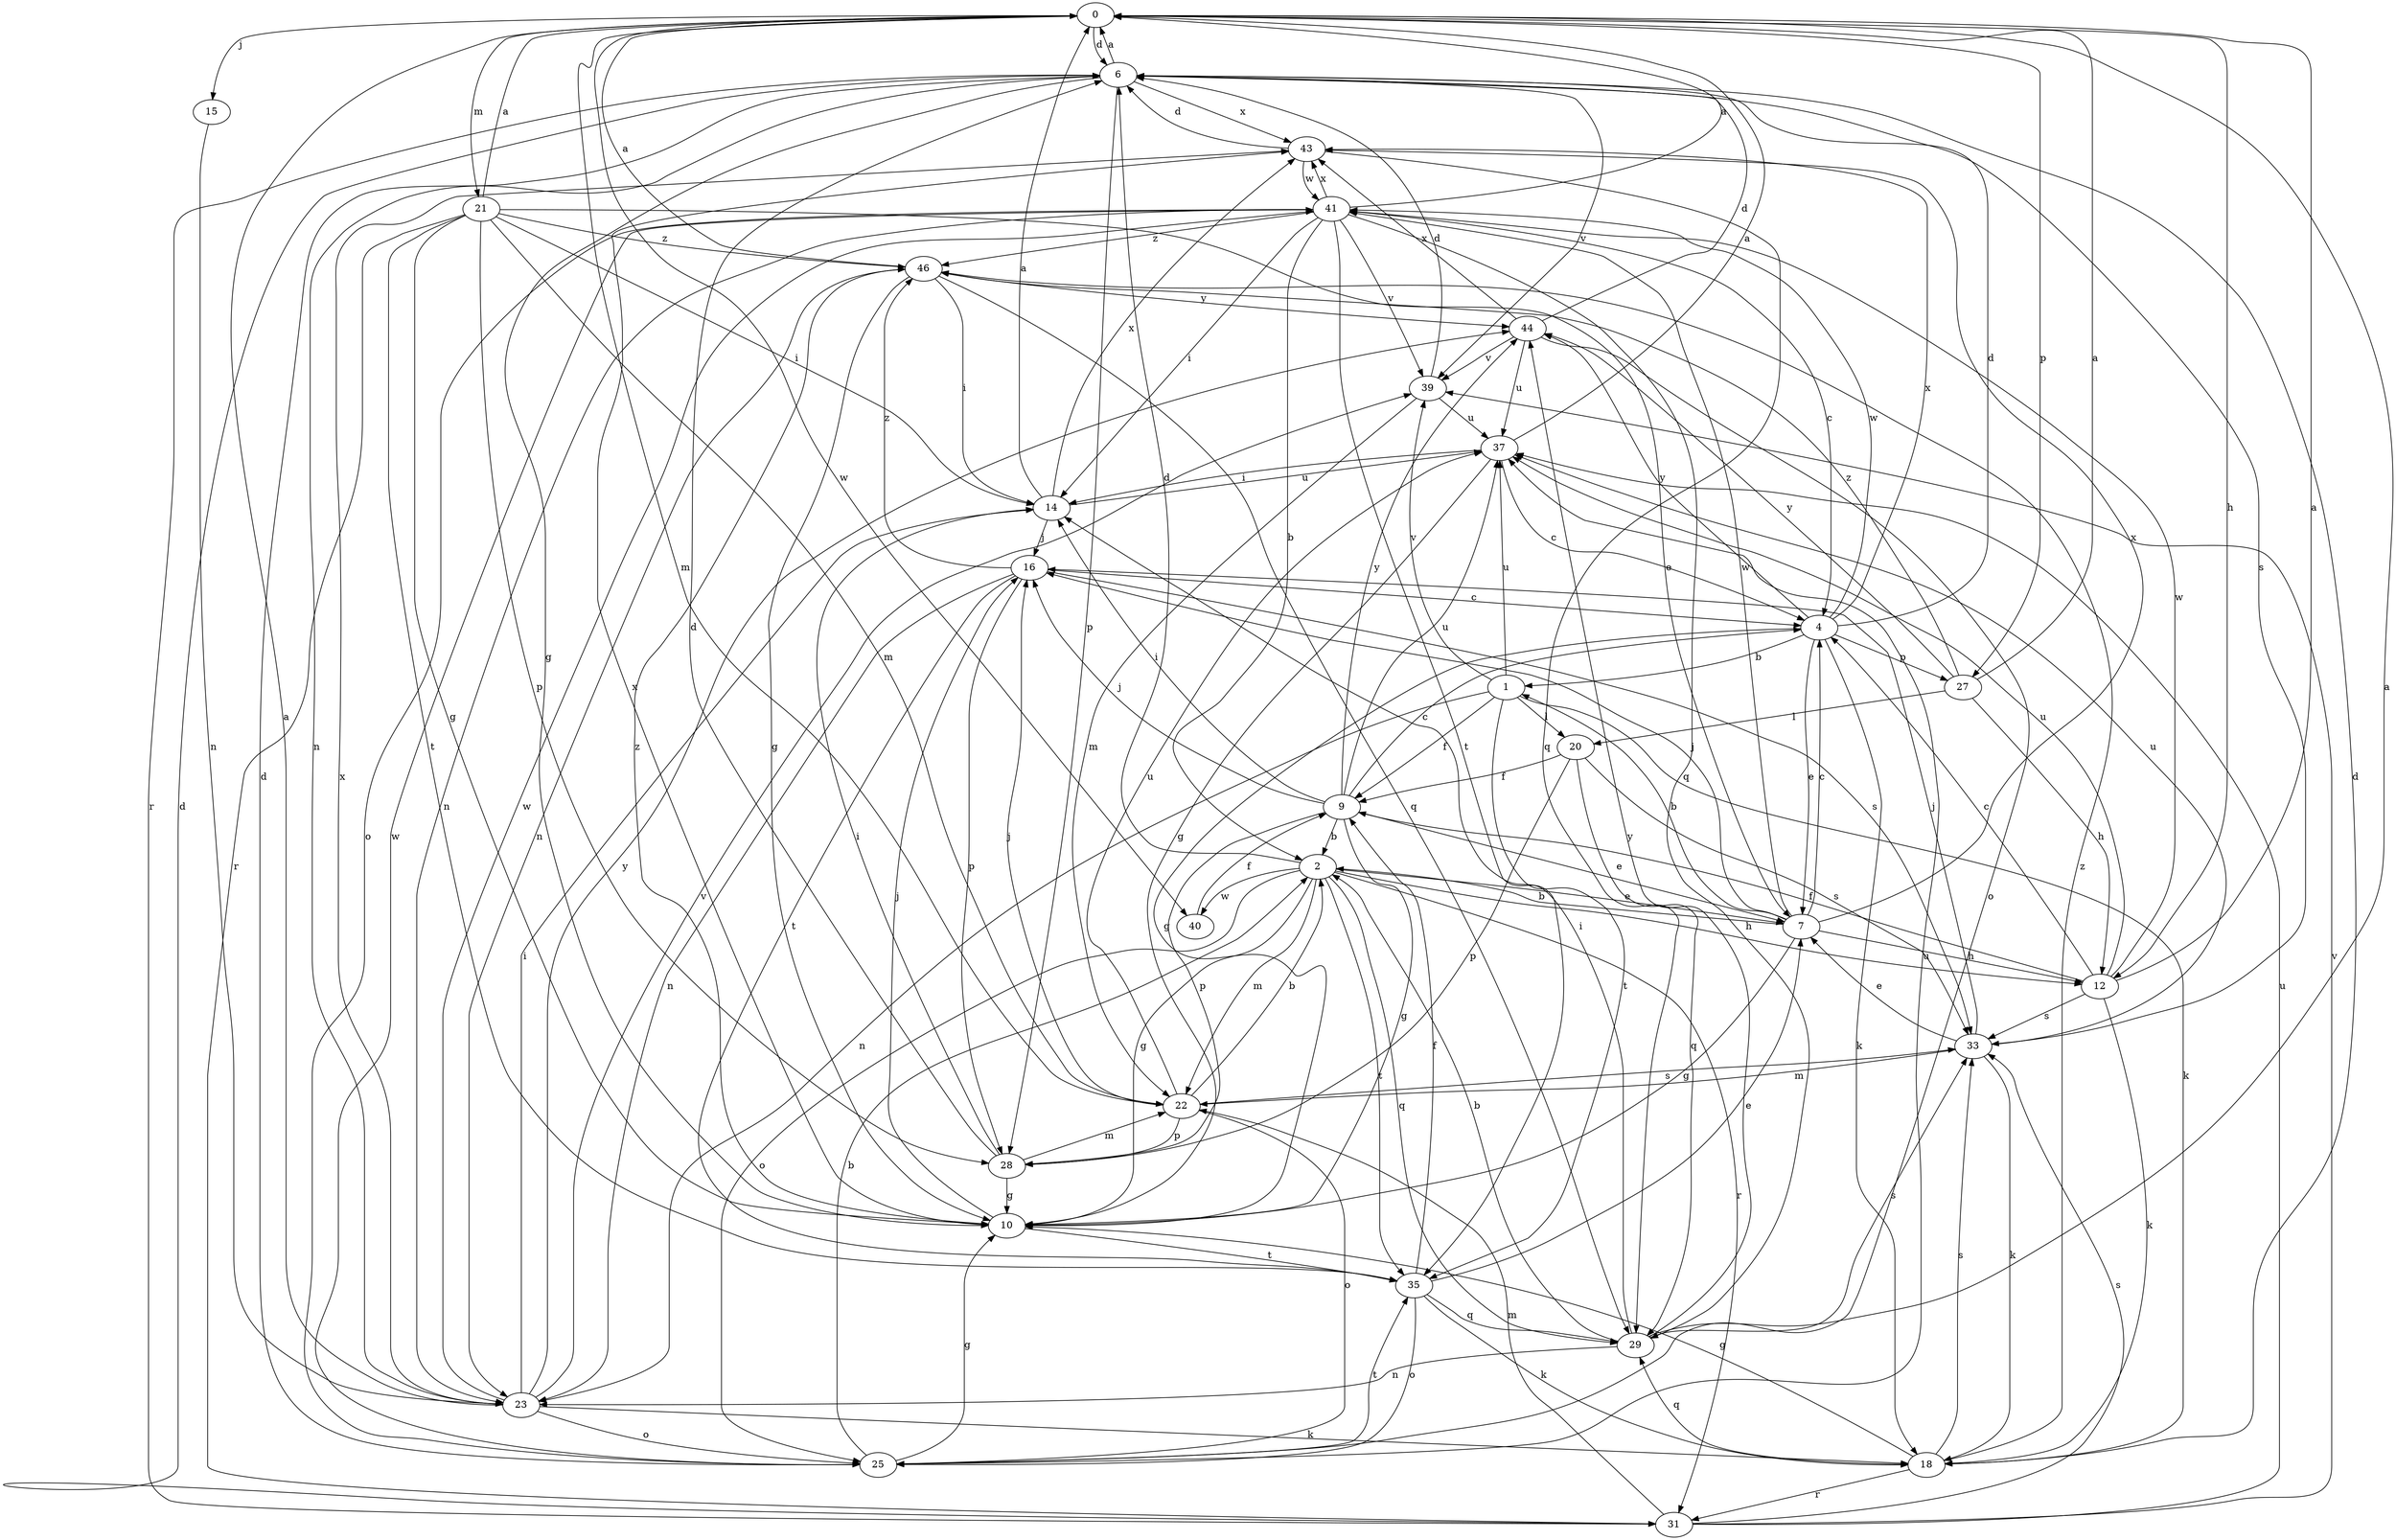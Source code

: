 strict digraph  {
0;
1;
2;
4;
6;
7;
9;
10;
12;
14;
15;
16;
18;
20;
21;
22;
23;
25;
27;
28;
29;
31;
33;
35;
37;
39;
40;
41;
43;
44;
46;
0 -> 6  [label=d];
0 -> 12  [label=h];
0 -> 15  [label=j];
0 -> 21  [label=m];
0 -> 22  [label=m];
0 -> 27  [label=p];
0 -> 40  [label=w];
1 -> 9  [label=f];
1 -> 18  [label=k];
1 -> 20  [label=l];
1 -> 23  [label=n];
1 -> 35  [label=t];
1 -> 37  [label=u];
1 -> 39  [label=v];
2 -> 6  [label=d];
2 -> 7  [label=e];
2 -> 10  [label=g];
2 -> 12  [label=h];
2 -> 22  [label=m];
2 -> 25  [label=o];
2 -> 29  [label=q];
2 -> 31  [label=r];
2 -> 35  [label=t];
2 -> 40  [label=w];
4 -> 1  [label=b];
4 -> 6  [label=d];
4 -> 7  [label=e];
4 -> 10  [label=g];
4 -> 18  [label=k];
4 -> 27  [label=p];
4 -> 41  [label=w];
4 -> 43  [label=x];
4 -> 44  [label=y];
6 -> 0  [label=a];
6 -> 10  [label=g];
6 -> 23  [label=n];
6 -> 28  [label=p];
6 -> 31  [label=r];
6 -> 33  [label=s];
6 -> 39  [label=v];
6 -> 43  [label=x];
7 -> 1  [label=b];
7 -> 2  [label=b];
7 -> 4  [label=c];
7 -> 10  [label=g];
7 -> 12  [label=h];
7 -> 16  [label=j];
7 -> 41  [label=w];
7 -> 43  [label=x];
9 -> 2  [label=b];
9 -> 4  [label=c];
9 -> 7  [label=e];
9 -> 10  [label=g];
9 -> 14  [label=i];
9 -> 16  [label=j];
9 -> 28  [label=p];
9 -> 37  [label=u];
9 -> 44  [label=y];
10 -> 16  [label=j];
10 -> 35  [label=t];
10 -> 43  [label=x];
10 -> 46  [label=z];
12 -> 0  [label=a];
12 -> 4  [label=c];
12 -> 9  [label=f];
12 -> 18  [label=k];
12 -> 33  [label=s];
12 -> 37  [label=u];
12 -> 41  [label=w];
14 -> 0  [label=a];
14 -> 16  [label=j];
14 -> 37  [label=u];
14 -> 43  [label=x];
15 -> 23  [label=n];
16 -> 4  [label=c];
16 -> 23  [label=n];
16 -> 28  [label=p];
16 -> 33  [label=s];
16 -> 35  [label=t];
16 -> 46  [label=z];
18 -> 6  [label=d];
18 -> 10  [label=g];
18 -> 29  [label=q];
18 -> 31  [label=r];
18 -> 33  [label=s];
18 -> 46  [label=z];
20 -> 9  [label=f];
20 -> 28  [label=p];
20 -> 29  [label=q];
20 -> 33  [label=s];
21 -> 0  [label=a];
21 -> 7  [label=e];
21 -> 10  [label=g];
21 -> 14  [label=i];
21 -> 22  [label=m];
21 -> 28  [label=p];
21 -> 31  [label=r];
21 -> 35  [label=t];
21 -> 46  [label=z];
22 -> 2  [label=b];
22 -> 16  [label=j];
22 -> 25  [label=o];
22 -> 28  [label=p];
22 -> 33  [label=s];
22 -> 37  [label=u];
23 -> 0  [label=a];
23 -> 14  [label=i];
23 -> 18  [label=k];
23 -> 25  [label=o];
23 -> 39  [label=v];
23 -> 41  [label=w];
23 -> 43  [label=x];
23 -> 44  [label=y];
25 -> 2  [label=b];
25 -> 6  [label=d];
25 -> 10  [label=g];
25 -> 35  [label=t];
25 -> 37  [label=u];
25 -> 41  [label=w];
27 -> 0  [label=a];
27 -> 12  [label=h];
27 -> 20  [label=l];
27 -> 44  [label=y];
27 -> 46  [label=z];
28 -> 6  [label=d];
28 -> 10  [label=g];
28 -> 14  [label=i];
28 -> 22  [label=m];
29 -> 0  [label=a];
29 -> 2  [label=b];
29 -> 14  [label=i];
29 -> 23  [label=n];
29 -> 33  [label=s];
29 -> 44  [label=y];
31 -> 6  [label=d];
31 -> 22  [label=m];
31 -> 33  [label=s];
31 -> 37  [label=u];
31 -> 39  [label=v];
33 -> 7  [label=e];
33 -> 16  [label=j];
33 -> 18  [label=k];
33 -> 22  [label=m];
33 -> 37  [label=u];
35 -> 7  [label=e];
35 -> 9  [label=f];
35 -> 18  [label=k];
35 -> 25  [label=o];
35 -> 29  [label=q];
37 -> 0  [label=a];
37 -> 4  [label=c];
37 -> 10  [label=g];
37 -> 14  [label=i];
39 -> 6  [label=d];
39 -> 22  [label=m];
39 -> 37  [label=u];
40 -> 9  [label=f];
41 -> 0  [label=a];
41 -> 2  [label=b];
41 -> 4  [label=c];
41 -> 14  [label=i];
41 -> 23  [label=n];
41 -> 25  [label=o];
41 -> 29  [label=q];
41 -> 35  [label=t];
41 -> 39  [label=v];
41 -> 43  [label=x];
41 -> 46  [label=z];
43 -> 6  [label=d];
43 -> 29  [label=q];
43 -> 41  [label=w];
44 -> 6  [label=d];
44 -> 25  [label=o];
44 -> 37  [label=u];
44 -> 39  [label=v];
44 -> 43  [label=x];
46 -> 0  [label=a];
46 -> 10  [label=g];
46 -> 14  [label=i];
46 -> 23  [label=n];
46 -> 29  [label=q];
46 -> 44  [label=y];
}
